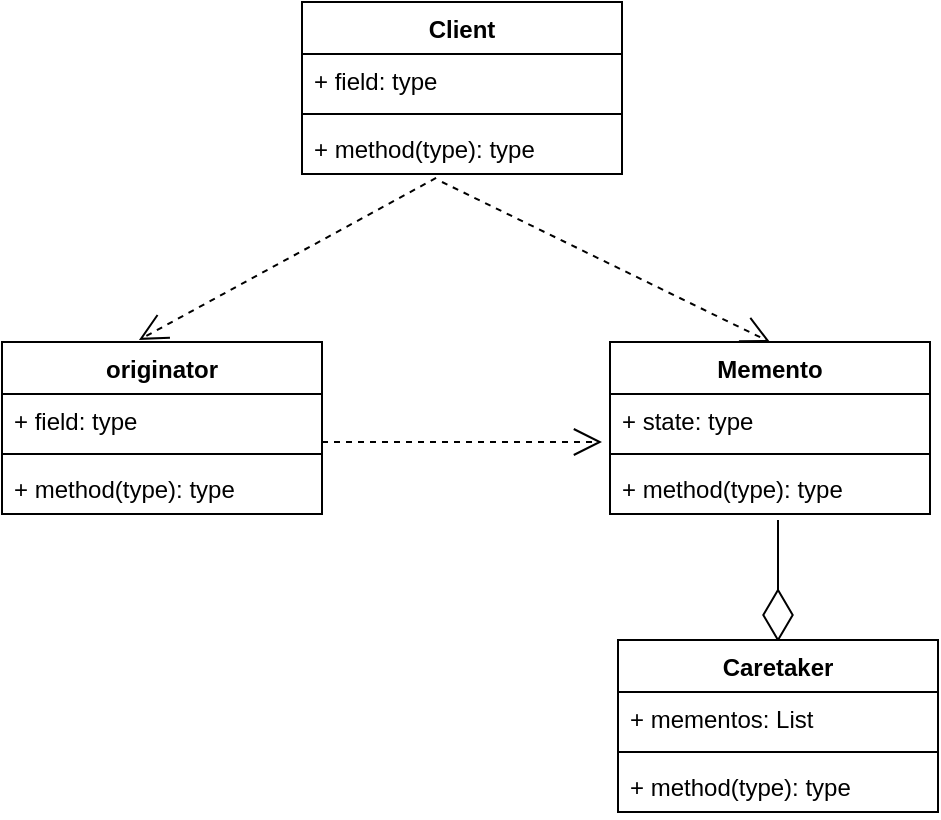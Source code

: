 <mxfile version="13.7.9" type="device"><diagram id="nJd9c1luj6AnRD72ooLY" name="第 1 页"><mxGraphModel dx="1106" dy="645" grid="1" gridSize="10" guides="1" tooltips="1" connect="1" arrows="1" fold="1" page="1" pageScale="1" pageWidth="827" pageHeight="1169" math="0" shadow="0"><root><mxCell id="0"/><mxCell id="1" parent="0"/><mxCell id="9x5y_q11UUOXIh1k8rzT-5" value="originator" style="swimlane;fontStyle=1;align=center;verticalAlign=top;childLayout=stackLayout;horizontal=1;startSize=26;horizontalStack=0;resizeParent=1;resizeParentMax=0;resizeLast=0;collapsible=1;marginBottom=0;" vertex="1" parent="1"><mxGeometry x="110" y="350" width="160" height="86" as="geometry"/></mxCell><mxCell id="9x5y_q11UUOXIh1k8rzT-6" value="+ field: type" style="text;strokeColor=none;fillColor=none;align=left;verticalAlign=top;spacingLeft=4;spacingRight=4;overflow=hidden;rotatable=0;points=[[0,0.5],[1,0.5]];portConstraint=eastwest;" vertex="1" parent="9x5y_q11UUOXIh1k8rzT-5"><mxGeometry y="26" width="160" height="26" as="geometry"/></mxCell><mxCell id="9x5y_q11UUOXIh1k8rzT-7" value="" style="line;strokeWidth=1;fillColor=none;align=left;verticalAlign=middle;spacingTop=-1;spacingLeft=3;spacingRight=3;rotatable=0;labelPosition=right;points=[];portConstraint=eastwest;" vertex="1" parent="9x5y_q11UUOXIh1k8rzT-5"><mxGeometry y="52" width="160" height="8" as="geometry"/></mxCell><mxCell id="9x5y_q11UUOXIh1k8rzT-8" value="+ method(type): type" style="text;strokeColor=none;fillColor=none;align=left;verticalAlign=top;spacingLeft=4;spacingRight=4;overflow=hidden;rotatable=0;points=[[0,0.5],[1,0.5]];portConstraint=eastwest;" vertex="1" parent="9x5y_q11UUOXIh1k8rzT-5"><mxGeometry y="60" width="160" height="26" as="geometry"/></mxCell><mxCell id="9x5y_q11UUOXIh1k8rzT-9" value="Memento" style="swimlane;fontStyle=1;align=center;verticalAlign=top;childLayout=stackLayout;horizontal=1;startSize=26;horizontalStack=0;resizeParent=1;resizeParentMax=0;resizeLast=0;collapsible=1;marginBottom=0;" vertex="1" parent="1"><mxGeometry x="414" y="350" width="160" height="86" as="geometry"/></mxCell><mxCell id="9x5y_q11UUOXIh1k8rzT-10" value="+ state: type" style="text;strokeColor=none;fillColor=none;align=left;verticalAlign=top;spacingLeft=4;spacingRight=4;overflow=hidden;rotatable=0;points=[[0,0.5],[1,0.5]];portConstraint=eastwest;" vertex="1" parent="9x5y_q11UUOXIh1k8rzT-9"><mxGeometry y="26" width="160" height="26" as="geometry"/></mxCell><mxCell id="9x5y_q11UUOXIh1k8rzT-11" value="" style="line;strokeWidth=1;fillColor=none;align=left;verticalAlign=middle;spacingTop=-1;spacingLeft=3;spacingRight=3;rotatable=0;labelPosition=right;points=[];portConstraint=eastwest;" vertex="1" parent="9x5y_q11UUOXIh1k8rzT-9"><mxGeometry y="52" width="160" height="8" as="geometry"/></mxCell><mxCell id="9x5y_q11UUOXIh1k8rzT-12" value="+ method(type): type" style="text;strokeColor=none;fillColor=none;align=left;verticalAlign=top;spacingLeft=4;spacingRight=4;overflow=hidden;rotatable=0;points=[[0,0.5],[1,0.5]];portConstraint=eastwest;" vertex="1" parent="9x5y_q11UUOXIh1k8rzT-9"><mxGeometry y="60" width="160" height="26" as="geometry"/></mxCell><mxCell id="9x5y_q11UUOXIh1k8rzT-16" value="" style="endArrow=open;endSize=12;dashed=1;html=1;" edge="1" parent="1"><mxGeometry width="160" relative="1" as="geometry"><mxPoint x="270" y="400" as="sourcePoint"/><mxPoint x="410" y="400" as="targetPoint"/></mxGeometry></mxCell><mxCell id="9x5y_q11UUOXIh1k8rzT-22" value="" style="endArrow=diamondThin;endFill=0;endSize=24;html=1;" edge="1" parent="1"><mxGeometry width="160" relative="1" as="geometry"><mxPoint x="498" y="439" as="sourcePoint"/><mxPoint x="498" y="500" as="targetPoint"/></mxGeometry></mxCell><mxCell id="9x5y_q11UUOXIh1k8rzT-23" value="Client" style="swimlane;fontStyle=1;align=center;verticalAlign=top;childLayout=stackLayout;horizontal=1;startSize=26;horizontalStack=0;resizeParent=1;resizeParentMax=0;resizeLast=0;collapsible=1;marginBottom=0;" vertex="1" parent="1"><mxGeometry x="260" y="180" width="160" height="86" as="geometry"/></mxCell><mxCell id="9x5y_q11UUOXIh1k8rzT-24" value="+ field: type" style="text;strokeColor=none;fillColor=none;align=left;verticalAlign=top;spacingLeft=4;spacingRight=4;overflow=hidden;rotatable=0;points=[[0,0.5],[1,0.5]];portConstraint=eastwest;" vertex="1" parent="9x5y_q11UUOXIh1k8rzT-23"><mxGeometry y="26" width="160" height="26" as="geometry"/></mxCell><mxCell id="9x5y_q11UUOXIh1k8rzT-25" value="" style="line;strokeWidth=1;fillColor=none;align=left;verticalAlign=middle;spacingTop=-1;spacingLeft=3;spacingRight=3;rotatable=0;labelPosition=right;points=[];portConstraint=eastwest;" vertex="1" parent="9x5y_q11UUOXIh1k8rzT-23"><mxGeometry y="52" width="160" height="8" as="geometry"/></mxCell><mxCell id="9x5y_q11UUOXIh1k8rzT-26" value="+ method(type): type" style="text;strokeColor=none;fillColor=none;align=left;verticalAlign=top;spacingLeft=4;spacingRight=4;overflow=hidden;rotatable=0;points=[[0,0.5],[1,0.5]];portConstraint=eastwest;" vertex="1" parent="9x5y_q11UUOXIh1k8rzT-23"><mxGeometry y="60" width="160" height="26" as="geometry"/></mxCell><mxCell id="9x5y_q11UUOXIh1k8rzT-44" value="" style="endArrow=open;endSize=12;dashed=1;html=1;entryX=0.5;entryY=0;entryDx=0;entryDy=0;" edge="1" parent="1" target="9x5y_q11UUOXIh1k8rzT-9"><mxGeometry width="160" relative="1" as="geometry"><mxPoint x="330" y="270" as="sourcePoint"/><mxPoint x="564" y="230" as="targetPoint"/></mxGeometry></mxCell><mxCell id="9x5y_q11UUOXIh1k8rzT-61" value="" style="endArrow=open;endSize=12;dashed=1;html=1;entryX=0.428;entryY=-0.012;entryDx=0;entryDy=0;entryPerimeter=0;exitX=0.419;exitY=1.076;exitDx=0;exitDy=0;exitPerimeter=0;" edge="1" parent="1" source="9x5y_q11UUOXIh1k8rzT-26" target="9x5y_q11UUOXIh1k8rzT-5"><mxGeometry y="80" width="160" relative="1" as="geometry"><mxPoint x="390" y="349" as="sourcePoint"/><mxPoint x="150" y="280" as="targetPoint"/><Array as="points"/><mxPoint as="offset"/></mxGeometry></mxCell><mxCell id="9x5y_q11UUOXIh1k8rzT-17" value="Caretaker" style="swimlane;fontStyle=1;align=center;verticalAlign=top;childLayout=stackLayout;horizontal=1;startSize=26;horizontalStack=0;resizeParent=1;resizeParentMax=0;resizeLast=0;collapsible=1;marginBottom=0;" vertex="1" parent="1"><mxGeometry x="418" y="499" width="160" height="86" as="geometry"/></mxCell><mxCell id="9x5y_q11UUOXIh1k8rzT-18" value="+ mementos: List" style="text;strokeColor=none;fillColor=none;align=left;verticalAlign=top;spacingLeft=4;spacingRight=4;overflow=hidden;rotatable=0;points=[[0,0.5],[1,0.5]];portConstraint=eastwest;" vertex="1" parent="9x5y_q11UUOXIh1k8rzT-17"><mxGeometry y="26" width="160" height="26" as="geometry"/></mxCell><mxCell id="9x5y_q11UUOXIh1k8rzT-19" value="" style="line;strokeWidth=1;fillColor=none;align=left;verticalAlign=middle;spacingTop=-1;spacingLeft=3;spacingRight=3;rotatable=0;labelPosition=right;points=[];portConstraint=eastwest;" vertex="1" parent="9x5y_q11UUOXIh1k8rzT-17"><mxGeometry y="52" width="160" height="8" as="geometry"/></mxCell><mxCell id="9x5y_q11UUOXIh1k8rzT-20" value="+ method(type): type" style="text;strokeColor=none;fillColor=none;align=left;verticalAlign=top;spacingLeft=4;spacingRight=4;overflow=hidden;rotatable=0;points=[[0,0.5],[1,0.5]];portConstraint=eastwest;" vertex="1" parent="9x5y_q11UUOXIh1k8rzT-17"><mxGeometry y="60" width="160" height="26" as="geometry"/></mxCell></root></mxGraphModel></diagram></mxfile>